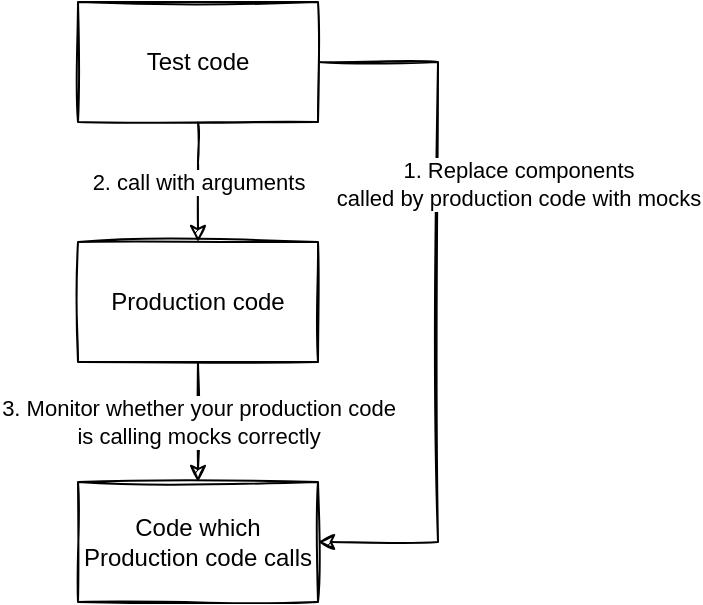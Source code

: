 <mxfile version="15.4.0" type="device"><diagram id="dlmrQcDGN5NP93AtYrb9" name="ページ1"><mxGraphModel dx="1088" dy="688" grid="1" gridSize="10" guides="1" tooltips="1" connect="1" arrows="1" fold="1" page="1" pageScale="1" pageWidth="827" pageHeight="1169" math="0" shadow="0"><root><mxCell id="0"/><mxCell id="1" parent="0"/><mxCell id="ovtiRLYMgSVBejG-Xq6q-4" value="2. call with arguments" style="edgeStyle=orthogonalEdgeStyle;rounded=0;orthogonalLoop=1;jettySize=auto;html=1;exitX=0.5;exitY=1;exitDx=0;exitDy=0;sketch=1;" parent="1" source="ovtiRLYMgSVBejG-Xq6q-1" target="ovtiRLYMgSVBejG-Xq6q-2" edge="1"><mxGeometry relative="1" as="geometry"><Array as="points"><mxPoint x="100" y="120"/><mxPoint x="100" y="120"/></Array></mxGeometry></mxCell><mxCell id="YqRa-mfi1Qsd-ZjfJ7mU-1" style="edgeStyle=orthogonalEdgeStyle;rounded=0;orthogonalLoop=1;jettySize=auto;html=1;exitX=1;exitY=0.5;exitDx=0;exitDy=0;entryX=1;entryY=0.5;entryDx=0;entryDy=0;sketch=1;" parent="1" source="ovtiRLYMgSVBejG-Xq6q-1" target="ovtiRLYMgSVBejG-Xq6q-3" edge="1"><mxGeometry relative="1" as="geometry"><Array as="points"><mxPoint x="220" y="70"/><mxPoint x="220" y="310"/></Array></mxGeometry></mxCell><mxCell id="YqRa-mfi1Qsd-ZjfJ7mU-2" value="1. Replace components &lt;br&gt;called by production code with mocks" style="edgeLabel;html=1;align=center;verticalAlign=middle;resizable=0;points=[];" parent="YqRa-mfi1Qsd-ZjfJ7mU-1" vertex="1" connectable="0"><mxGeometry x="-0.248" relative="1" as="geometry"><mxPoint x="40" y="-15" as="offset"/></mxGeometry></mxCell><mxCell id="ovtiRLYMgSVBejG-Xq6q-1" value="Test code" style="rounded=0;whiteSpace=wrap;html=1;sketch=1;" parent="1" vertex="1"><mxGeometry x="40" y="40" width="120" height="60" as="geometry"/></mxCell><mxCell id="ovtiRLYMgSVBejG-Xq6q-5" value="3. Monitor whether your production code &lt;br&gt;is calling mocks correctly" style="edgeStyle=orthogonalEdgeStyle;rounded=0;orthogonalLoop=1;jettySize=auto;html=1;exitX=0.5;exitY=1;exitDx=0;exitDy=0;entryX=0.5;entryY=0;entryDx=0;entryDy=0;sketch=1;" parent="1" source="ovtiRLYMgSVBejG-Xq6q-2" target="ovtiRLYMgSVBejG-Xq6q-3" edge="1"><mxGeometry relative="1" as="geometry"/></mxCell><mxCell id="ovtiRLYMgSVBejG-Xq6q-2" value="Production code" style="rounded=0;whiteSpace=wrap;html=1;sketch=1;" parent="1" vertex="1"><mxGeometry x="40" y="160" width="120" height="60" as="geometry"/></mxCell><mxCell id="ovtiRLYMgSVBejG-Xq6q-3" value="Code which Production code calls" style="rounded=0;whiteSpace=wrap;html=1;sketch=1;" parent="1" vertex="1"><mxGeometry x="40" y="280" width="120" height="60" as="geometry"/></mxCell></root></mxGraphModel></diagram></mxfile>